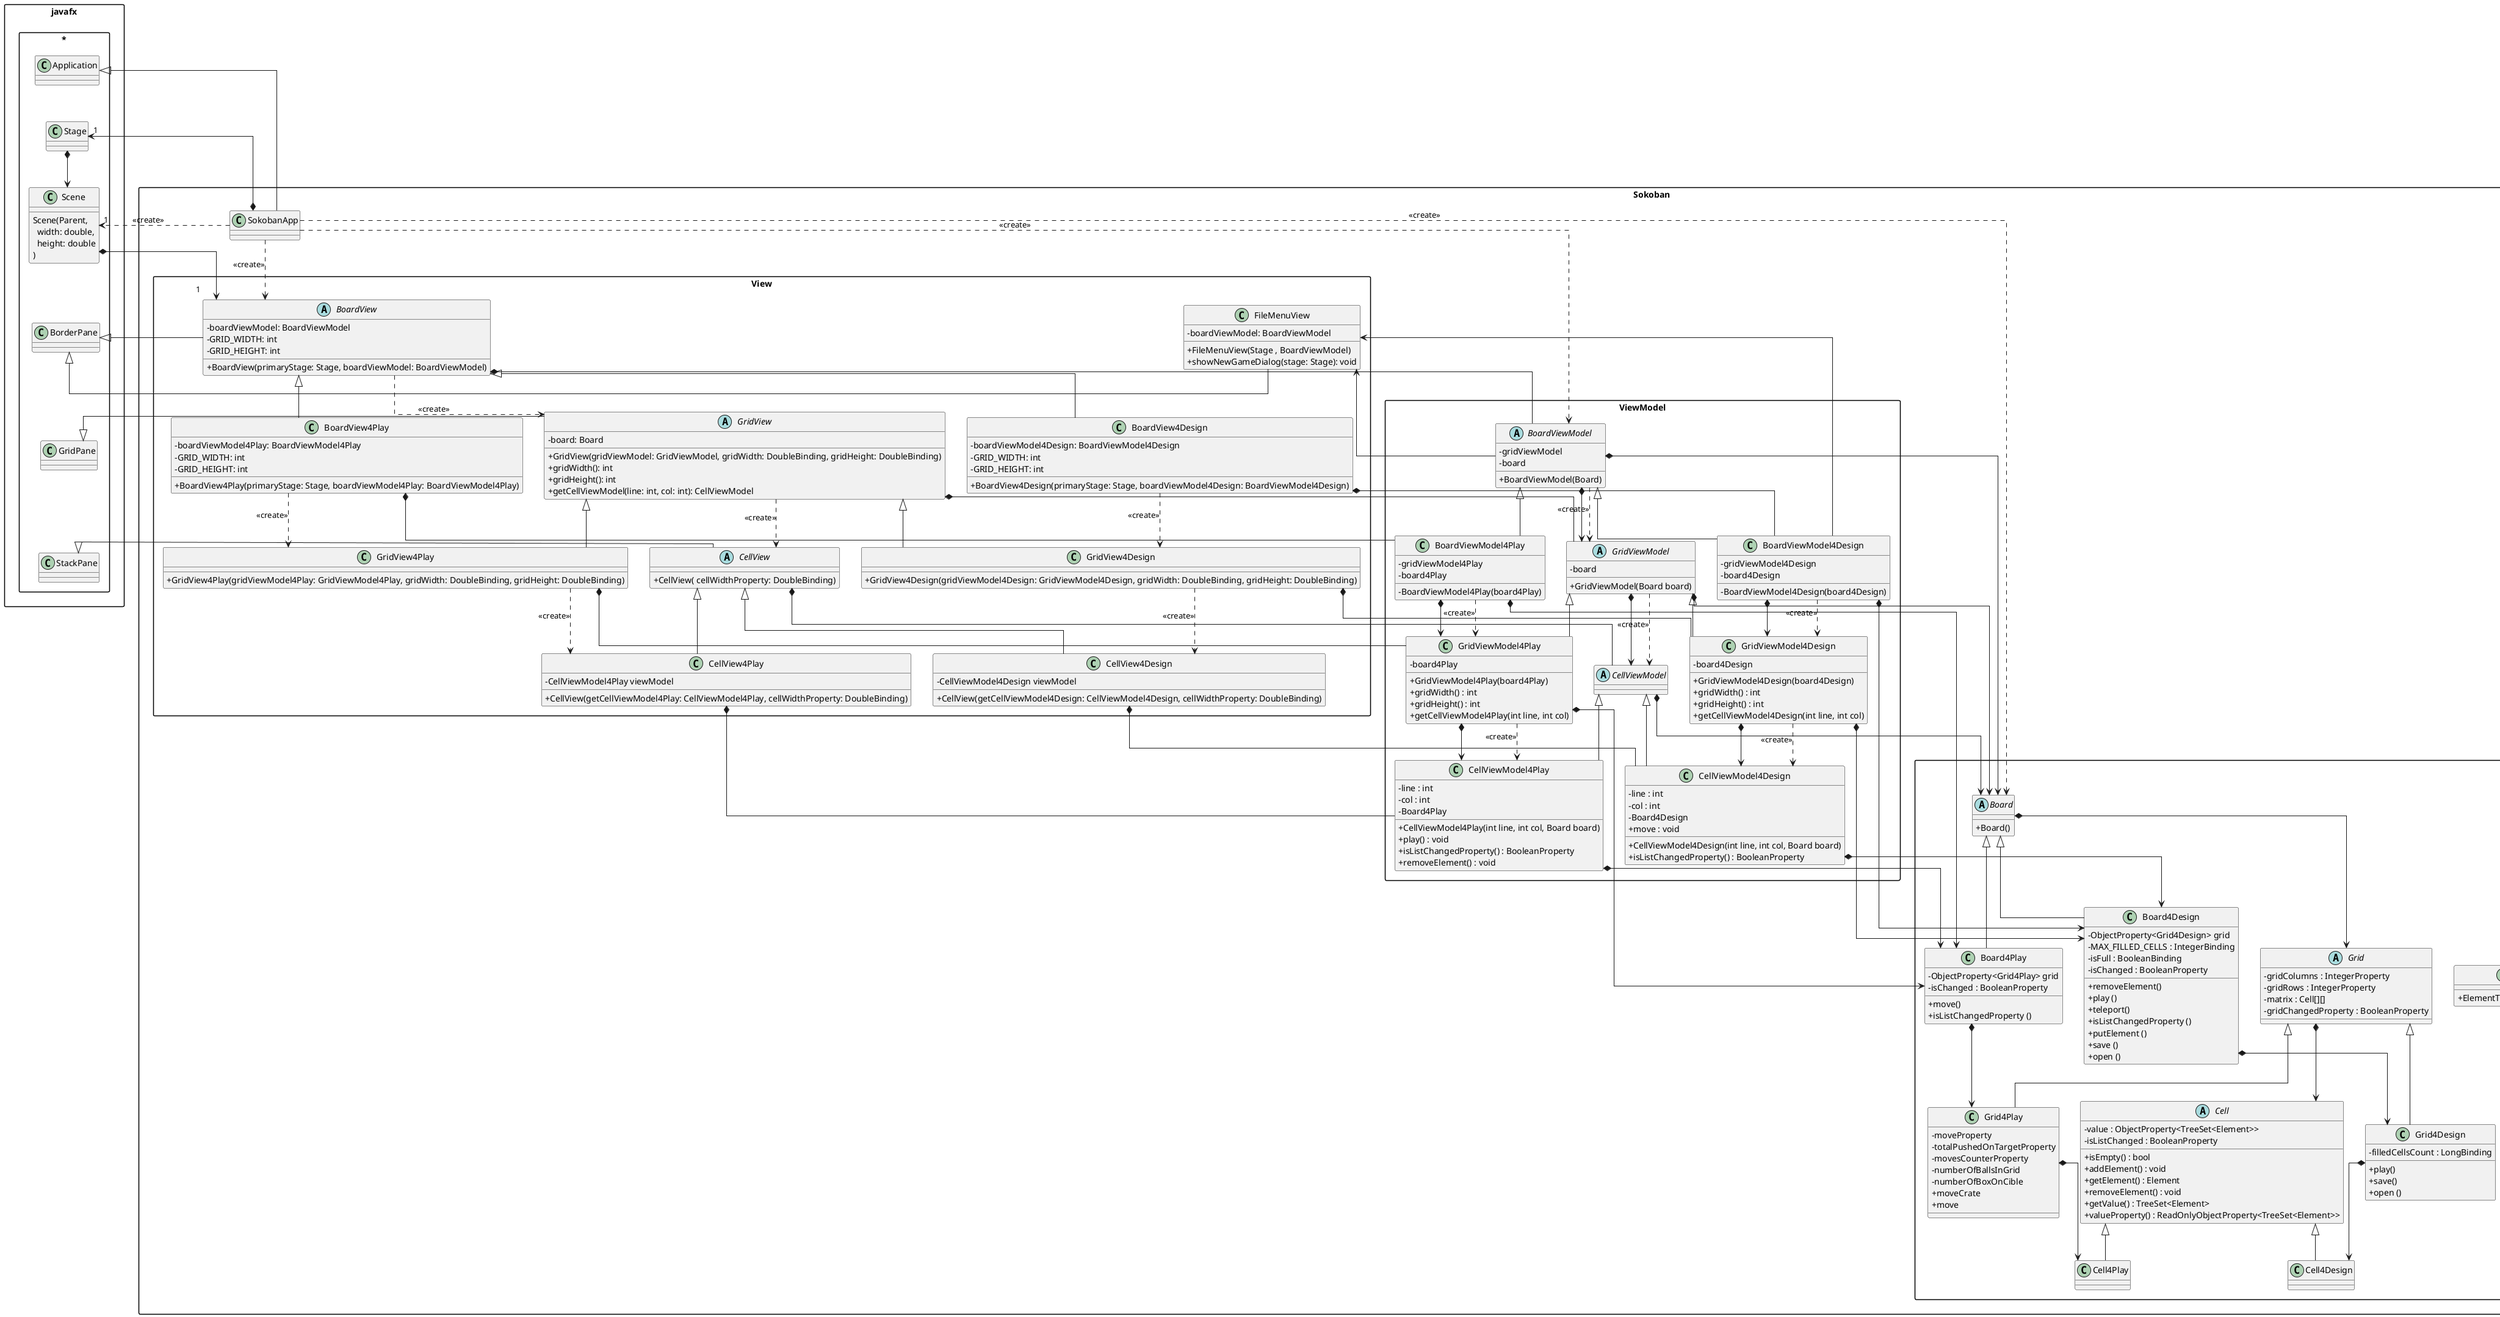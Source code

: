 @startuml
skinparam defaultFontName Consolas
skinparam linetype ortho
skinparam classAttributeIconSize 0
skinparam packageStyle rectangle

package javafx.* {
    class Application
    class Stage
    class Scene {
        Scene(Parent,\n  width: double,\n  height: double\n)
    }
    class BorderPane
    class GridPane
    class StackPane

    Application -[hidden]-> Stage
    Stage *-->  Scene
    Scene -[hidden]- BorderPane
    BorderPane -[hidden]- GridPane
    GridPane -[hidden]- StackPane
}
package Sokoban {
    class SokobanApp

    Application <|-- SokobanApp
}
package Sokoban.ViewModel {

abstract class BoardViewModel{
- gridViewModel
- board
+ BoardViewModel(Board)
}
class BoardViewModel4Design {
- gridViewModel4Design
- board4Design
- BoardViewModel4Design(board4Design)
}
class BoardViewModel4Play{
- gridViewModel4Play
- board4Play
- BoardViewModel4Play(board4Play)
}
abstract class CellViewModel {

}
class CellViewModel4Design {
+ CellViewModel4Design(int line, int col, Board board)
- line : int
- col : int
- Board4Design
+ move : void
+ isListChangedProperty() : BooleanProperty
}
class CellViewModel4Play {
+ CellViewModel4Play(int line, int col, Board board)
- line : int
- col : int
- Board4Play
+ play() : void
+ isListChangedProperty() : BooleanProperty
+ removeElement() : void
}
abstract class GridViewModel {
- board
+ GridViewModel(Board board)
}
class GridViewModel4Design {
- board4Design
+ GridViewModel4Design(board4Design)
+ gridWidth() : int
+ gridHeight() : int
+ getCellViewModel4Design(int line, int col)
}
class GridViewModel4Play {
- board4Play
+ GridViewModel4Play(board4Play)
+ gridWidth() : int
+ gridHeight() : int
+ getCellViewModel4Play(int line, int col)
}
}

package Sokoban.View {
class FileMenuView {
    - boardViewModel: BoardViewModel
    + FileMenuView(Stage , BoardViewModel)
    + showNewGameDialog(stage: Stage): void
}
abstract class BoardView {
    - boardViewModel: BoardViewModel
    - GRID_WIDTH: int
    - GRID_HEIGHT: int
    + BoardView(primaryStage: Stage, boardViewModel: BoardViewModel)
}
class BoardView4Design {
    - boardViewModel4Design: BoardViewModel4Design
    - GRID_WIDTH: int
    - GRID_HEIGHT: int
    + BoardView4Design(primaryStage: Stage, boardViewModel4Design: BoardViewModel4Design)
}
class BoardView4Play {
    - boardViewModel4Play: BoardViewModel4Play
    - GRID_WIDTH: int
    - GRID_HEIGHT: int
    + BoardView4Play(primaryStage: Stage, boardViewModel4Play: BoardViewModel4Play)
}
abstract class GridView {
    - board: Board
    + GridView(gridViewModel: GridViewModel, gridWidth: DoubleBinding, gridHeight: DoubleBinding)
    + gridWidth(): int
    + gridHeight(): int
    + getCellViewModel(line: int, col: int): CellViewModel
}
class GridView4Design {
    + GridView4Design(gridViewModel4Design: GridViewModel4Design, gridWidth: DoubleBinding, gridHeight: DoubleBinding)

}
class GridView4Play {
    + GridView4Play(gridViewModel4Play: GridViewModel4Play, gridWidth: DoubleBinding, gridHeight: DoubleBinding)

}
abstract class CellView {
    + CellView( cellWidthProperty: DoubleBinding)
}
class CellView4Design {
- CellViewModel4Design viewModel
    + CellView(getCellViewModel4Design: CellViewModel4Design, cellWidthProperty: DoubleBinding)
}
class CellView4Play {
- CellViewModel4Play viewModel
    + CellView(getCellViewModel4Play: CellViewModel4Play, cellWidthProperty: DoubleBinding)
}
}
package Sokoban.Model {

abstract class Board {
+ Board()
}
class Board4Design {
- ObjectProperty<Grid4Design> grid
-  MAX_FILLED_CELLS : IntegerBinding
-  isFull : BooleanBinding
-  isChanged : BooleanProperty
+ removeElement()
+ play ()
+ teleport()
+ isListChangedProperty ()
+ putElement ()
+ save ()
+ open ()

}
class Board4Play {
- ObjectProperty<Grid4Play> grid
-  isChanged : BooleanProperty
+ move()
+ isListChangedProperty ()

}
 abstract class Grid {
-  gridColumns : IntegerProperty
-  gridRows : IntegerProperty
-   matrix : Cell[][]
-  gridChangedProperty : BooleanProperty

}
class Grid4Design {
-  filledCellsCount : LongBinding
+ play()
+ save()
+ open ()
}
class Grid4Play {
- moveProperty
- totalPushedOnTargetProperty
- movesCounterProperty
- numberOfBallsInGrid
- numberOfBoxOnCible
+ moveCrate
+ move
}
abstract class Cell {
-  value : ObjectProperty<TreeSet<Element>>
- isListChanged : BooleanProperty
+ isEmpty() : bool
+ addElement() : void
+ getElement() : Element
+ removeElement() : void
+ getValue() : TreeSet<Element>
+  valueProperty() : ReadOnlyObjectProperty<TreeSet<Element>>
}
class Cell4Design {}
class Cell4Play {}

abstract class Element {
    - type: ElementType
    +  ElementType getType(): ElementType
     {abstract} + ElementType getElement();
}

class Joueur {
-  xPosition :IntegerProperty
-  yPosition :IntegerProperty
+  setxPosition(x): void
+  setyPosition(y): void
+  getXPosition() : int
+  getYPosition() : int
+ ElementType getElement();
}
class Terrain {
+ ElementType getElement();
}
class Caisse {
- id
+ ElementType getElement();
}
class Cible {
+ ElementType getElement();
}
class Mur {
+ ElementType getElement();
}
}
SokobanApp ..> "1" Scene : <<create>>
SokobanApp *-l-> "1" Stage
Scene *--> "1" BoardView
BorderPane <|-r- BoardView
 BorderPane <|-r- FileMenuView
GridPane <|-r- GridView
StackPane <|-r- CellView

SokobanApp ..> Board : <<create>>
SokobanApp ..> BoardViewModel : <<create>>
SokobanApp ..> BoardView : <<create>>





BoardViewModel *--> GridViewModel
BoardViewModel4Design *--> GridViewModel4Design
BoardViewModel4Play *--> GridViewModel4Play

BoardViewModel ..> GridViewModel : <<create>>
BoardViewModel4Design ..> GridViewModel4Design : <<create>>
BoardViewModel4Play ..> GridViewModel4Play : <<create>>

BoardViewModel *--> Board
BoardViewModel4Design *--> Board4Design
BoardViewModel4Play *--> Board4Play


BoardView *-- BoardViewModel
BoardView4Design *-- BoardViewModel4Design
BoardView4Play *-- BoardViewModel4Play

CellViewModel *--> Board
CellViewModel4Design *--> Board4Design
CellViewModel4Play *--> Board4Play




BoardView ..> GridView : <<create>>
GridView ..> CellView : <<create>>
GridView *- GridViewModel
BoardViewModel --> FileMenuView
GridViewModel *--> CellViewModel
GridViewModel ..> CellViewModel : <<create>>
GridViewModel *-->  Board
CellView *- CellViewModel

BoardView4Design ..> GridView4Design : <<create>>
GridView4Design ..> CellView4Design : <<create>>
GridView4Design *- GridViewModel4Design
BoardViewModel4Design --> FileMenuView
GridViewModel4Design *--> CellViewModel4Design
GridViewModel4Design ..> CellViewModel4Design : <<create>>
GridViewModel4Design *-->  Board4Design
CellView4Design *- CellViewModel4Design

BoardView4Play ..> GridView4Play : <<create>>
GridView4Play ..> CellView4Play : <<create>>
GridView4Play *- GridViewModel4Play
GridViewModel4Play *--> CellViewModel4Play
GridViewModel4Play ..> CellViewModel4Play : <<create>>
GridViewModel4Play *-->  Board4Play
CellView4Play *- CellViewModel4Play

Grid *-->Cell
Board *--> Grid

Grid4Play *-->Cell4Play
Grid4Design *--> Cell4Design
Board4Play *--> Grid4Play
Board4Design *--> Grid4Design
BoardViewModel <|-- BoardViewModel4Design
BoardViewModel <|-- BoardViewModel4Play
CellViewModel <|-- CellViewModel4Design
CellViewModel <|-- CellViewModel4Play
GridViewModel <|-- GridViewModel4Design
GridViewModel <|-- GridViewModel4Play
BoardView <|-- BoardView4Design
BoardView <|-- BoardView4Play
Board <|-- Board4Design
Board <|-- Board4Play
CellView <|-- CellView4Design
CellView <|-- CellView4Play
Cell <|-- Cell4Design
Cell <|-- Cell4Play
GridView <|-- GridView4Design
GridView <|-- GridView4Play
Grid <|-- Grid4Design
Grid <|-- Grid4Play

Element <|-- Joueur
Element <|-- Mur
Element <|-- Terrain
Element <|-- Caisse
Element <|-- Cible

}

@enduml